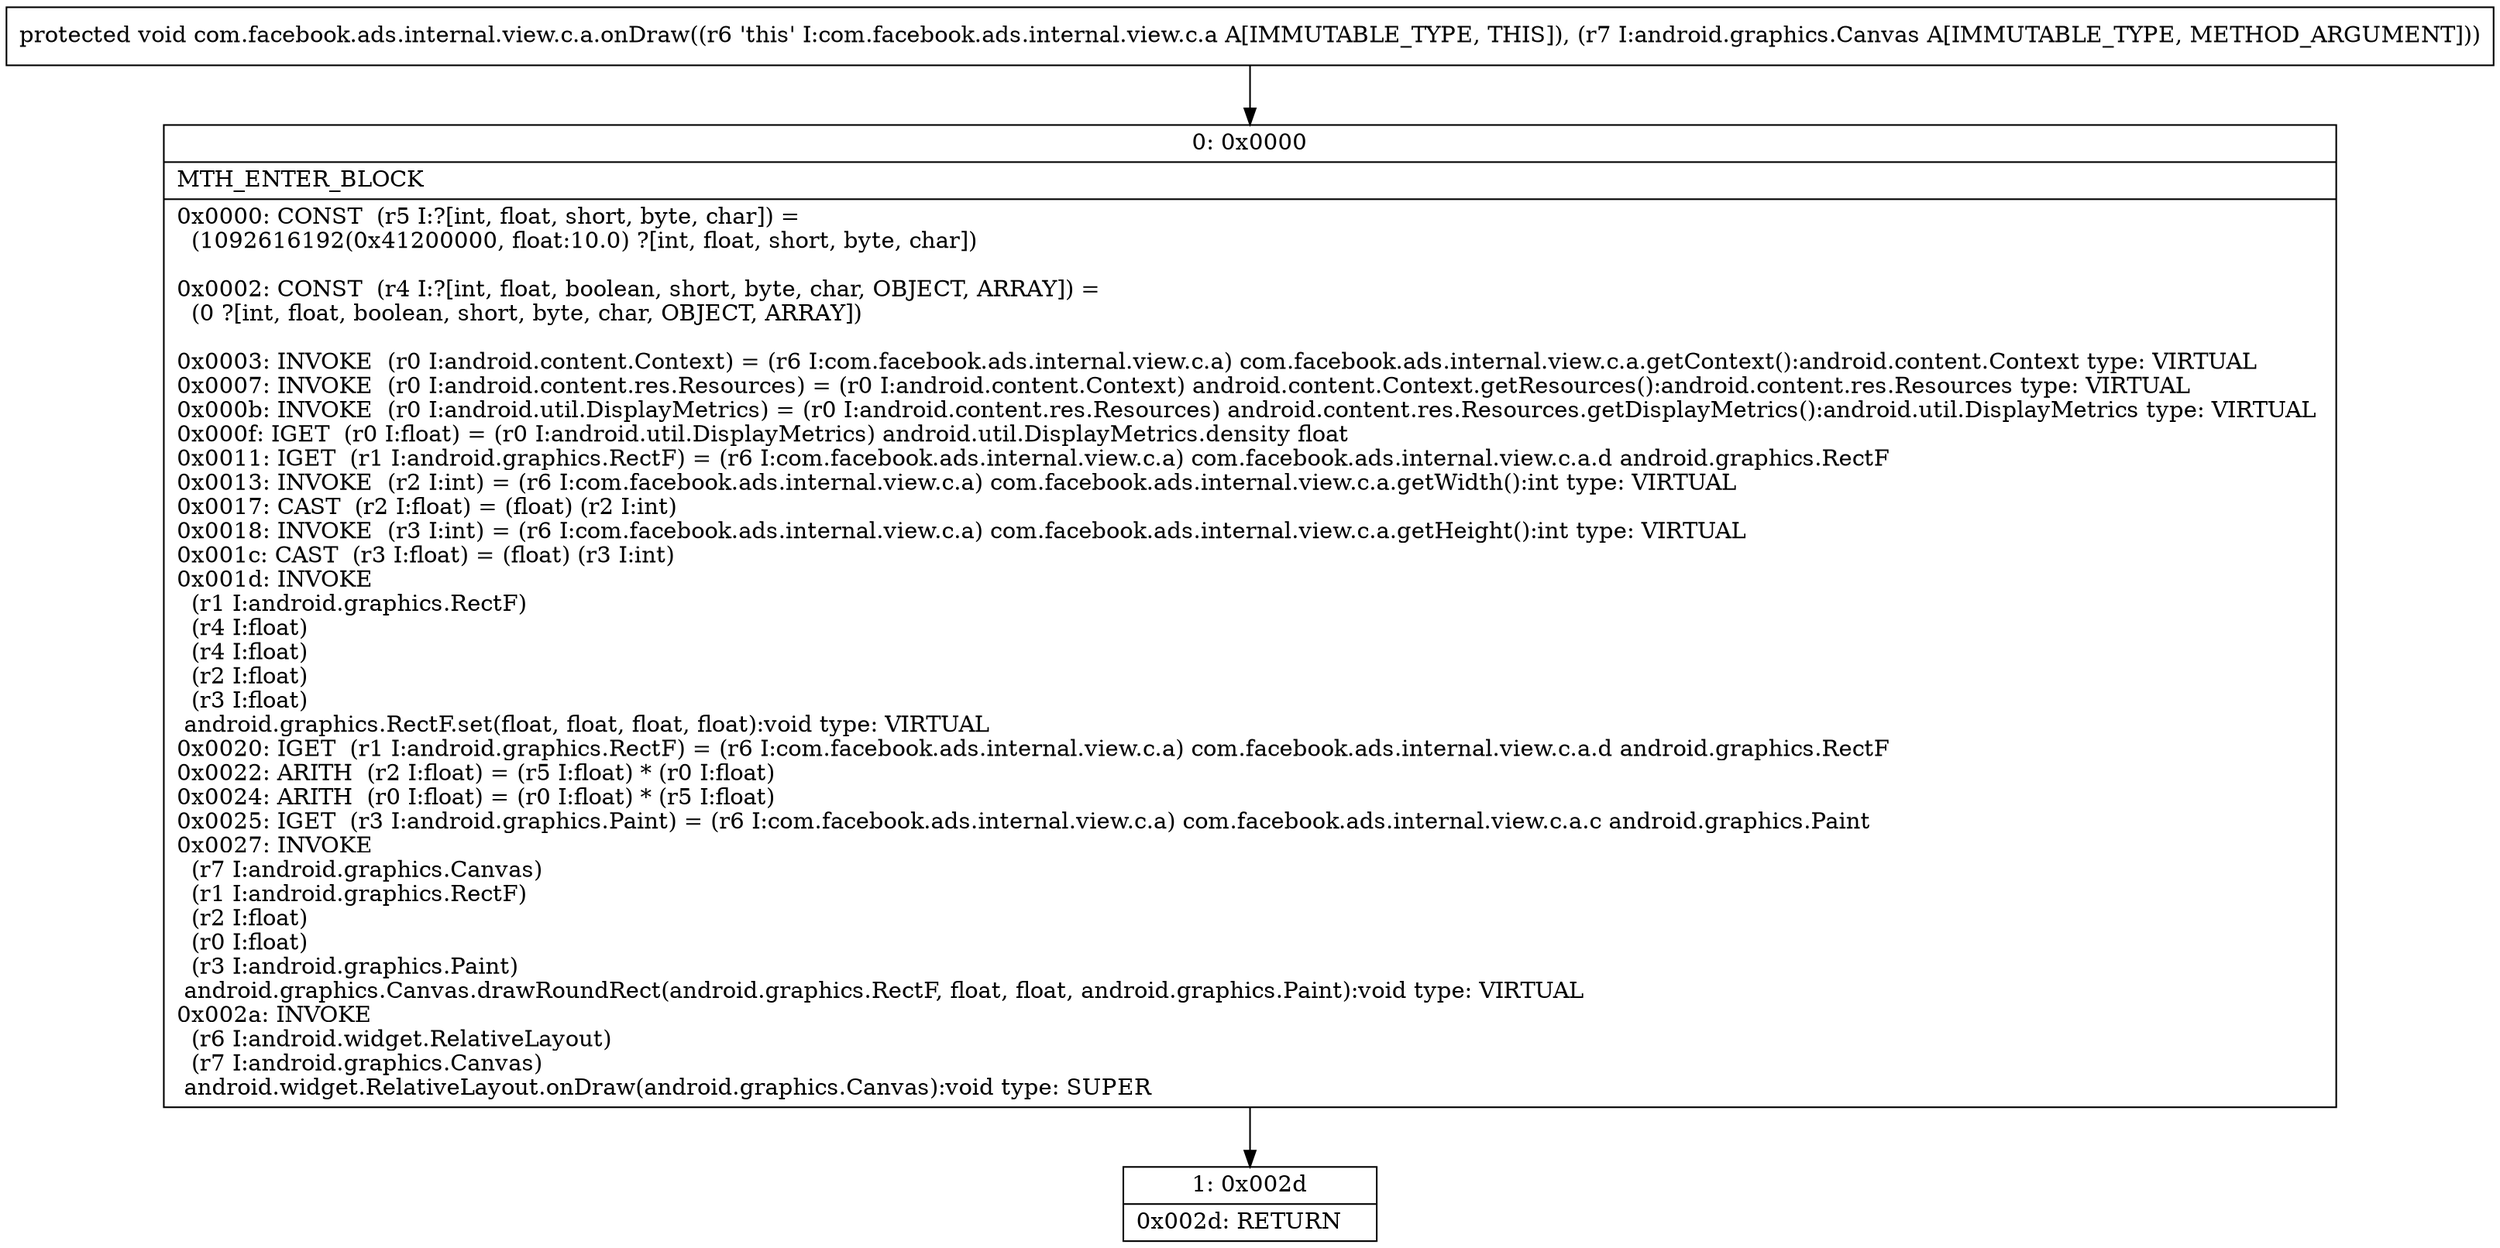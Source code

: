 digraph "CFG forcom.facebook.ads.internal.view.c.a.onDraw(Landroid\/graphics\/Canvas;)V" {
Node_0 [shape=record,label="{0\:\ 0x0000|MTH_ENTER_BLOCK\l|0x0000: CONST  (r5 I:?[int, float, short, byte, char]) = \l  (1092616192(0x41200000, float:10.0) ?[int, float, short, byte, char])\l \l0x0002: CONST  (r4 I:?[int, float, boolean, short, byte, char, OBJECT, ARRAY]) = \l  (0 ?[int, float, boolean, short, byte, char, OBJECT, ARRAY])\l \l0x0003: INVOKE  (r0 I:android.content.Context) = (r6 I:com.facebook.ads.internal.view.c.a) com.facebook.ads.internal.view.c.a.getContext():android.content.Context type: VIRTUAL \l0x0007: INVOKE  (r0 I:android.content.res.Resources) = (r0 I:android.content.Context) android.content.Context.getResources():android.content.res.Resources type: VIRTUAL \l0x000b: INVOKE  (r0 I:android.util.DisplayMetrics) = (r0 I:android.content.res.Resources) android.content.res.Resources.getDisplayMetrics():android.util.DisplayMetrics type: VIRTUAL \l0x000f: IGET  (r0 I:float) = (r0 I:android.util.DisplayMetrics) android.util.DisplayMetrics.density float \l0x0011: IGET  (r1 I:android.graphics.RectF) = (r6 I:com.facebook.ads.internal.view.c.a) com.facebook.ads.internal.view.c.a.d android.graphics.RectF \l0x0013: INVOKE  (r2 I:int) = (r6 I:com.facebook.ads.internal.view.c.a) com.facebook.ads.internal.view.c.a.getWidth():int type: VIRTUAL \l0x0017: CAST  (r2 I:float) = (float) (r2 I:int) \l0x0018: INVOKE  (r3 I:int) = (r6 I:com.facebook.ads.internal.view.c.a) com.facebook.ads.internal.view.c.a.getHeight():int type: VIRTUAL \l0x001c: CAST  (r3 I:float) = (float) (r3 I:int) \l0x001d: INVOKE  \l  (r1 I:android.graphics.RectF)\l  (r4 I:float)\l  (r4 I:float)\l  (r2 I:float)\l  (r3 I:float)\l android.graphics.RectF.set(float, float, float, float):void type: VIRTUAL \l0x0020: IGET  (r1 I:android.graphics.RectF) = (r6 I:com.facebook.ads.internal.view.c.a) com.facebook.ads.internal.view.c.a.d android.graphics.RectF \l0x0022: ARITH  (r2 I:float) = (r5 I:float) * (r0 I:float) \l0x0024: ARITH  (r0 I:float) = (r0 I:float) * (r5 I:float) \l0x0025: IGET  (r3 I:android.graphics.Paint) = (r6 I:com.facebook.ads.internal.view.c.a) com.facebook.ads.internal.view.c.a.c android.graphics.Paint \l0x0027: INVOKE  \l  (r7 I:android.graphics.Canvas)\l  (r1 I:android.graphics.RectF)\l  (r2 I:float)\l  (r0 I:float)\l  (r3 I:android.graphics.Paint)\l android.graphics.Canvas.drawRoundRect(android.graphics.RectF, float, float, android.graphics.Paint):void type: VIRTUAL \l0x002a: INVOKE  \l  (r6 I:android.widget.RelativeLayout)\l  (r7 I:android.graphics.Canvas)\l android.widget.RelativeLayout.onDraw(android.graphics.Canvas):void type: SUPER \l}"];
Node_1 [shape=record,label="{1\:\ 0x002d|0x002d: RETURN   \l}"];
MethodNode[shape=record,label="{protected void com.facebook.ads.internal.view.c.a.onDraw((r6 'this' I:com.facebook.ads.internal.view.c.a A[IMMUTABLE_TYPE, THIS]), (r7 I:android.graphics.Canvas A[IMMUTABLE_TYPE, METHOD_ARGUMENT])) }"];
MethodNode -> Node_0;
Node_0 -> Node_1;
}

